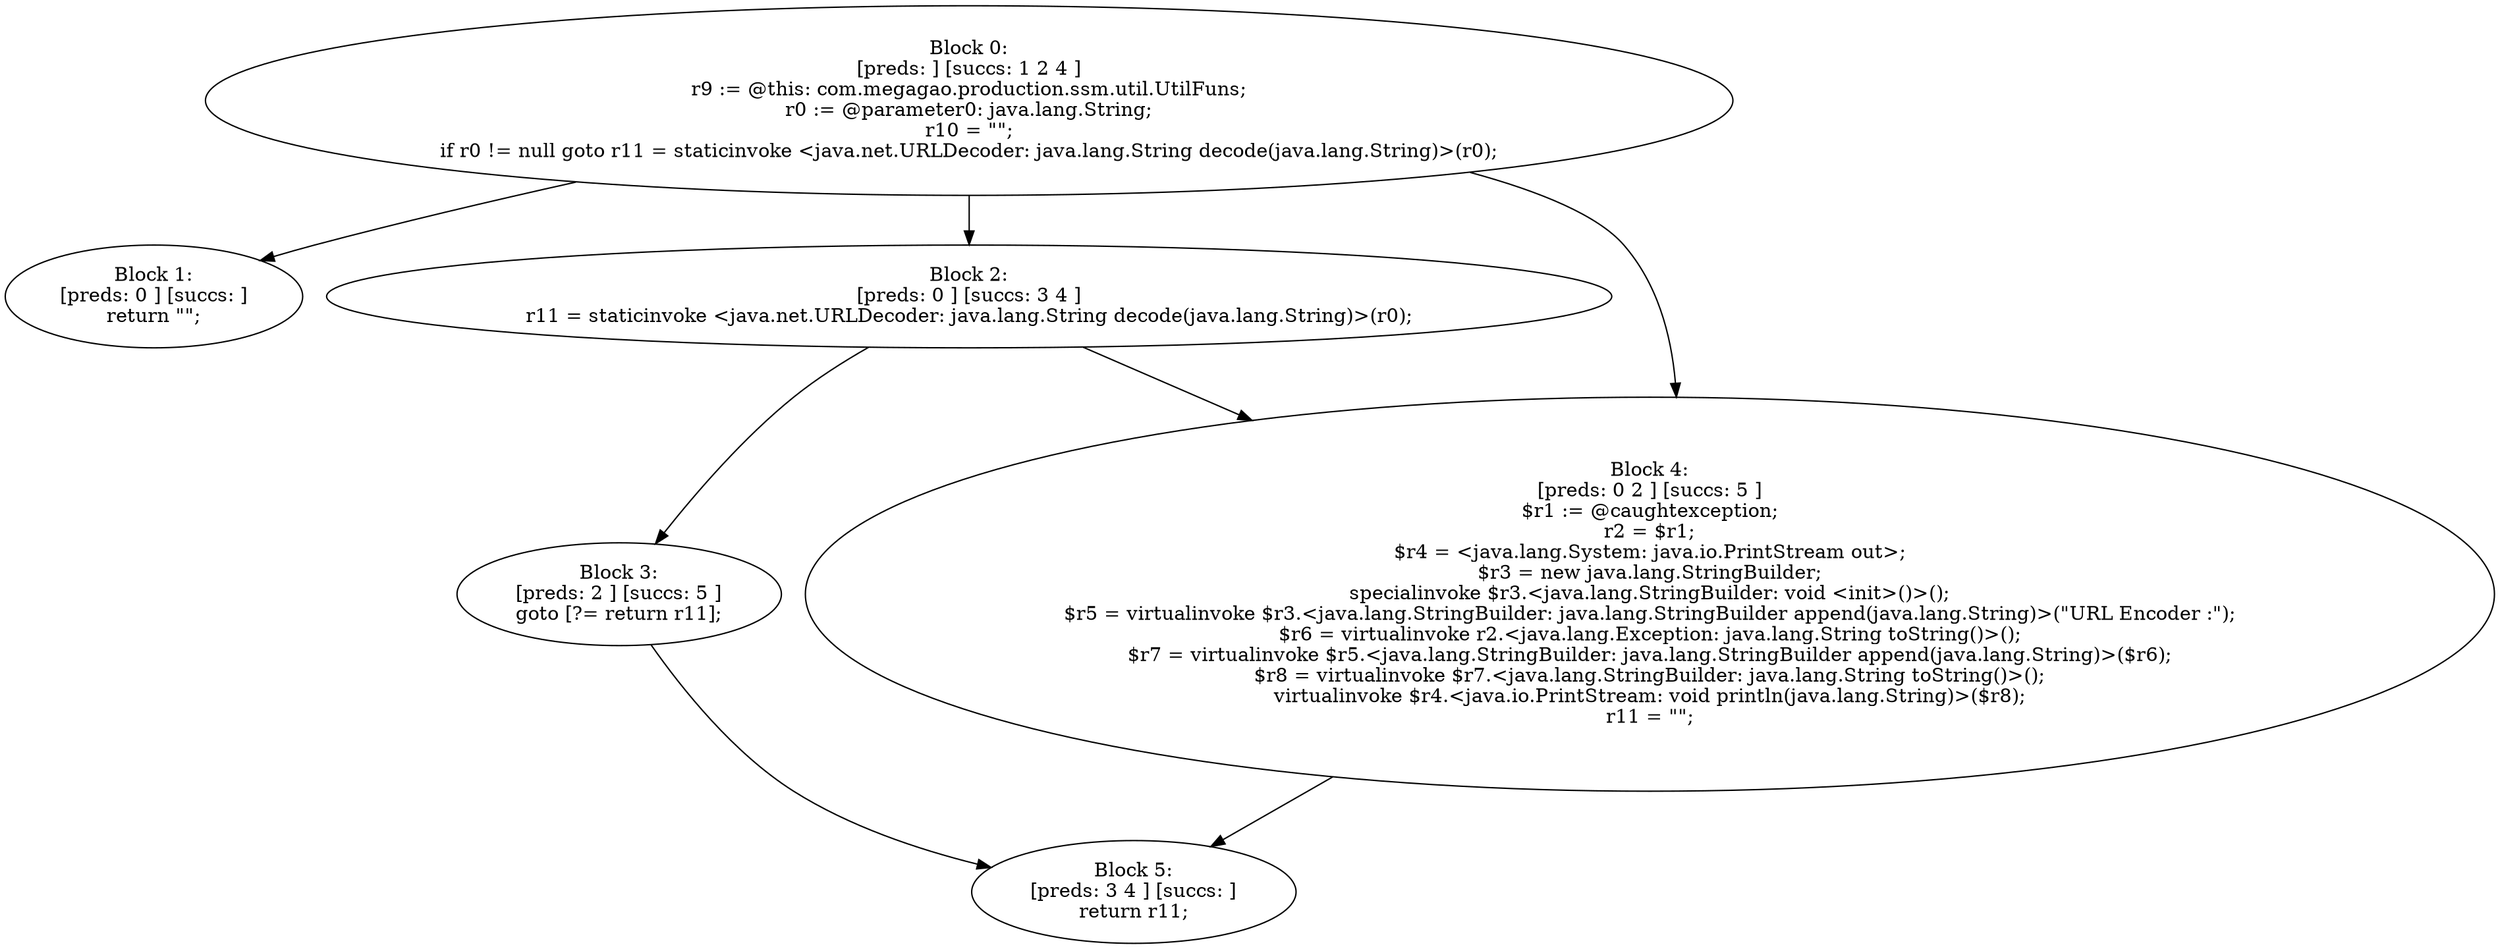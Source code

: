 digraph "unitGraph" {
    "Block 0:
[preds: ] [succs: 1 2 4 ]
r9 := @this: com.megagao.production.ssm.util.UtilFuns;
r0 := @parameter0: java.lang.String;
r10 = \"\";
if r0 != null goto r11 = staticinvoke <java.net.URLDecoder: java.lang.String decode(java.lang.String)>(r0);
"
    "Block 1:
[preds: 0 ] [succs: ]
return \"\";
"
    "Block 2:
[preds: 0 ] [succs: 3 4 ]
r11 = staticinvoke <java.net.URLDecoder: java.lang.String decode(java.lang.String)>(r0);
"
    "Block 3:
[preds: 2 ] [succs: 5 ]
goto [?= return r11];
"
    "Block 4:
[preds: 0 2 ] [succs: 5 ]
$r1 := @caughtexception;
r2 = $r1;
$r4 = <java.lang.System: java.io.PrintStream out>;
$r3 = new java.lang.StringBuilder;
specialinvoke $r3.<java.lang.StringBuilder: void <init>()>();
$r5 = virtualinvoke $r3.<java.lang.StringBuilder: java.lang.StringBuilder append(java.lang.String)>(\"URL Encoder :\");
$r6 = virtualinvoke r2.<java.lang.Exception: java.lang.String toString()>();
$r7 = virtualinvoke $r5.<java.lang.StringBuilder: java.lang.StringBuilder append(java.lang.String)>($r6);
$r8 = virtualinvoke $r7.<java.lang.StringBuilder: java.lang.String toString()>();
virtualinvoke $r4.<java.io.PrintStream: void println(java.lang.String)>($r8);
r11 = \"\";
"
    "Block 5:
[preds: 3 4 ] [succs: ]
return r11;
"
    "Block 0:
[preds: ] [succs: 1 2 4 ]
r9 := @this: com.megagao.production.ssm.util.UtilFuns;
r0 := @parameter0: java.lang.String;
r10 = \"\";
if r0 != null goto r11 = staticinvoke <java.net.URLDecoder: java.lang.String decode(java.lang.String)>(r0);
"->"Block 1:
[preds: 0 ] [succs: ]
return \"\";
";
    "Block 0:
[preds: ] [succs: 1 2 4 ]
r9 := @this: com.megagao.production.ssm.util.UtilFuns;
r0 := @parameter0: java.lang.String;
r10 = \"\";
if r0 != null goto r11 = staticinvoke <java.net.URLDecoder: java.lang.String decode(java.lang.String)>(r0);
"->"Block 2:
[preds: 0 ] [succs: 3 4 ]
r11 = staticinvoke <java.net.URLDecoder: java.lang.String decode(java.lang.String)>(r0);
";
    "Block 0:
[preds: ] [succs: 1 2 4 ]
r9 := @this: com.megagao.production.ssm.util.UtilFuns;
r0 := @parameter0: java.lang.String;
r10 = \"\";
if r0 != null goto r11 = staticinvoke <java.net.URLDecoder: java.lang.String decode(java.lang.String)>(r0);
"->"Block 4:
[preds: 0 2 ] [succs: 5 ]
$r1 := @caughtexception;
r2 = $r1;
$r4 = <java.lang.System: java.io.PrintStream out>;
$r3 = new java.lang.StringBuilder;
specialinvoke $r3.<java.lang.StringBuilder: void <init>()>();
$r5 = virtualinvoke $r3.<java.lang.StringBuilder: java.lang.StringBuilder append(java.lang.String)>(\"URL Encoder :\");
$r6 = virtualinvoke r2.<java.lang.Exception: java.lang.String toString()>();
$r7 = virtualinvoke $r5.<java.lang.StringBuilder: java.lang.StringBuilder append(java.lang.String)>($r6);
$r8 = virtualinvoke $r7.<java.lang.StringBuilder: java.lang.String toString()>();
virtualinvoke $r4.<java.io.PrintStream: void println(java.lang.String)>($r8);
r11 = \"\";
";
    "Block 2:
[preds: 0 ] [succs: 3 4 ]
r11 = staticinvoke <java.net.URLDecoder: java.lang.String decode(java.lang.String)>(r0);
"->"Block 3:
[preds: 2 ] [succs: 5 ]
goto [?= return r11];
";
    "Block 2:
[preds: 0 ] [succs: 3 4 ]
r11 = staticinvoke <java.net.URLDecoder: java.lang.String decode(java.lang.String)>(r0);
"->"Block 4:
[preds: 0 2 ] [succs: 5 ]
$r1 := @caughtexception;
r2 = $r1;
$r4 = <java.lang.System: java.io.PrintStream out>;
$r3 = new java.lang.StringBuilder;
specialinvoke $r3.<java.lang.StringBuilder: void <init>()>();
$r5 = virtualinvoke $r3.<java.lang.StringBuilder: java.lang.StringBuilder append(java.lang.String)>(\"URL Encoder :\");
$r6 = virtualinvoke r2.<java.lang.Exception: java.lang.String toString()>();
$r7 = virtualinvoke $r5.<java.lang.StringBuilder: java.lang.StringBuilder append(java.lang.String)>($r6);
$r8 = virtualinvoke $r7.<java.lang.StringBuilder: java.lang.String toString()>();
virtualinvoke $r4.<java.io.PrintStream: void println(java.lang.String)>($r8);
r11 = \"\";
";
    "Block 3:
[preds: 2 ] [succs: 5 ]
goto [?= return r11];
"->"Block 5:
[preds: 3 4 ] [succs: ]
return r11;
";
    "Block 4:
[preds: 0 2 ] [succs: 5 ]
$r1 := @caughtexception;
r2 = $r1;
$r4 = <java.lang.System: java.io.PrintStream out>;
$r3 = new java.lang.StringBuilder;
specialinvoke $r3.<java.lang.StringBuilder: void <init>()>();
$r5 = virtualinvoke $r3.<java.lang.StringBuilder: java.lang.StringBuilder append(java.lang.String)>(\"URL Encoder :\");
$r6 = virtualinvoke r2.<java.lang.Exception: java.lang.String toString()>();
$r7 = virtualinvoke $r5.<java.lang.StringBuilder: java.lang.StringBuilder append(java.lang.String)>($r6);
$r8 = virtualinvoke $r7.<java.lang.StringBuilder: java.lang.String toString()>();
virtualinvoke $r4.<java.io.PrintStream: void println(java.lang.String)>($r8);
r11 = \"\";
"->"Block 5:
[preds: 3 4 ] [succs: ]
return r11;
";
}
